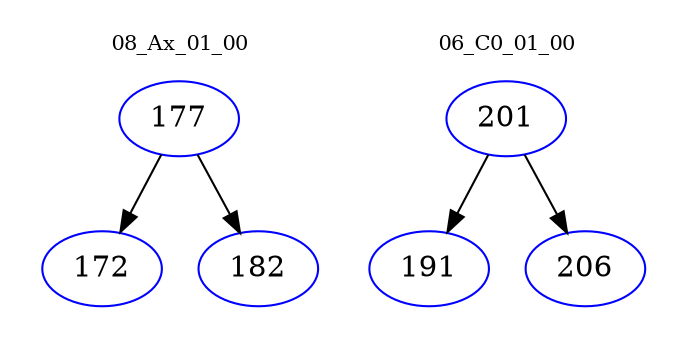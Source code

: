 digraph{
subgraph cluster_0 {
color = white
label = "08_Ax_01_00";
fontsize=10;
T0_177 [label="177", color="blue"]
T0_177 -> T0_172 [color="black"]
T0_172 [label="172", color="blue"]
T0_177 -> T0_182 [color="black"]
T0_182 [label="182", color="blue"]
}
subgraph cluster_1 {
color = white
label = "06_C0_01_00";
fontsize=10;
T1_201 [label="201", color="blue"]
T1_201 -> T1_191 [color="black"]
T1_191 [label="191", color="blue"]
T1_201 -> T1_206 [color="black"]
T1_206 [label="206", color="blue"]
}
}
